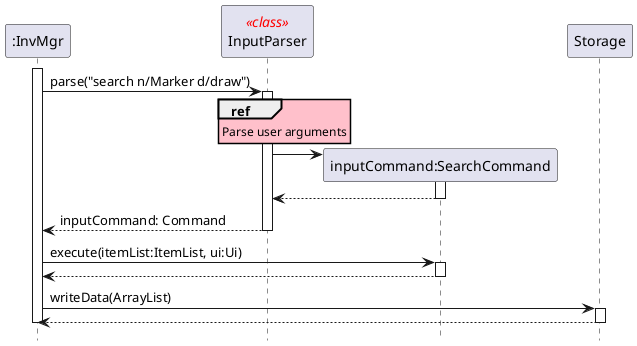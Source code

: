 @startuml

skinparam sequenceStereotypeFontColor red
skinparam SequenceReferenceBackgroundColor pink
hide footbox

Participant ":InvMgr" as InvMgr
Participant "InputParser" as InputParser <<class>>
Participant "inputCommand:SearchCommand" as SearchCommand

activate InvMgr
    InvMgr -> InputParser: parse("search n/Marker d/draw")
    ref over InputParser
        Parse user arguments
    end
    activate InputParser
        create SearchCommand
        InputParser -> SearchCommand:
        activate SearchCommand
        return
    return inputCommand: Command

    InvMgr -> SearchCommand: execute(itemList:ItemList, ui:Ui)
    activate SearchCommand
    return

    InvMgr -> Storage: writeData(ArrayList)
    activate Storage
    return

deactivate InvMgr

@enduml

